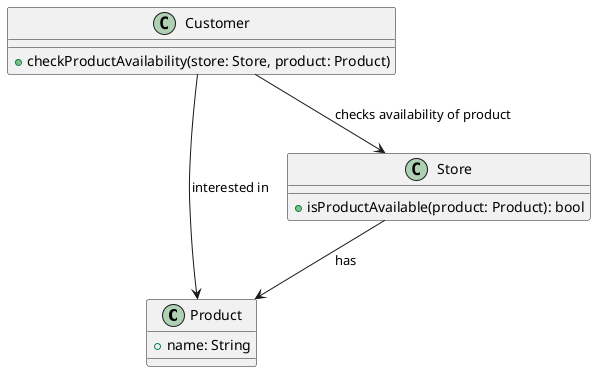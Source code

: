 @startuml
class Product {
    +name: String
}

class Customer {
    +checkProductAvailability(store: Store, product: Product)
}

class Store {
    +isProductAvailable(product: Product): bool
}

Customer --> Store : checks availability of product
Customer --> Product : interested in
Store --> Product : has
@enduml
